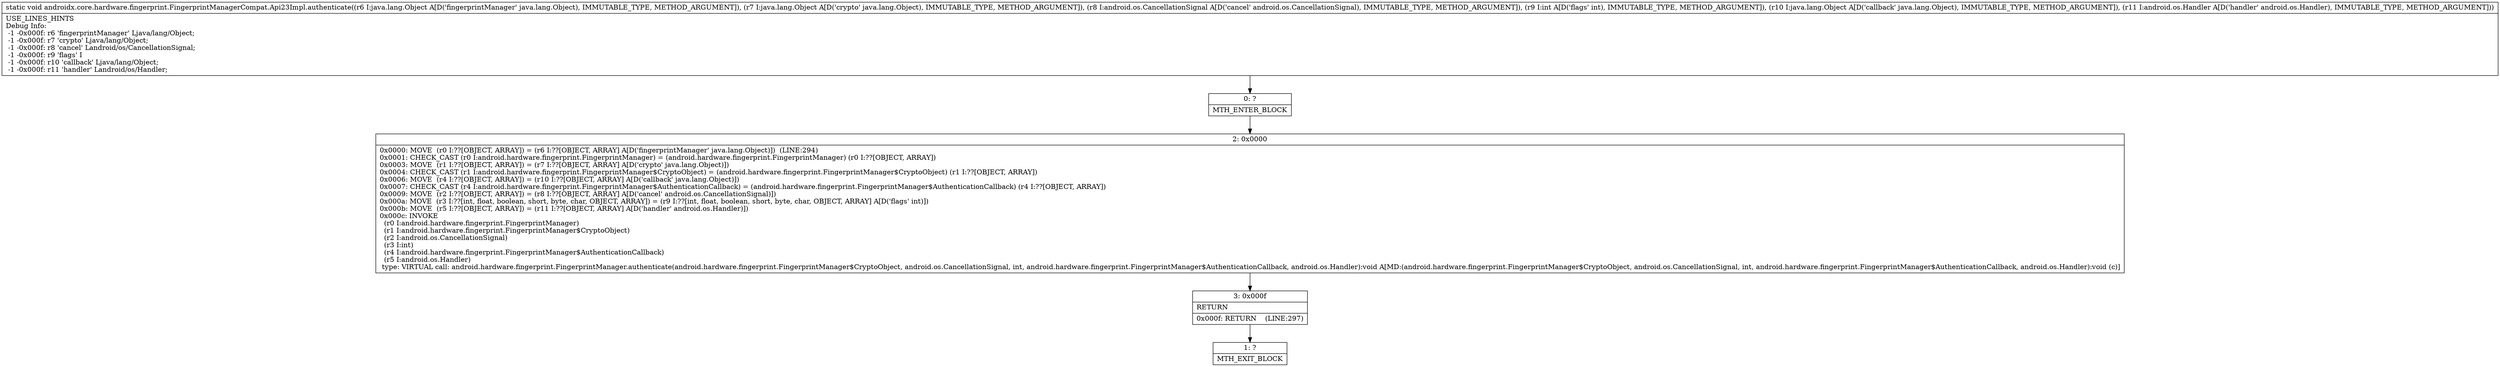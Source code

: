 digraph "CFG forandroidx.core.hardware.fingerprint.FingerprintManagerCompat.Api23Impl.authenticate(Ljava\/lang\/Object;Ljava\/lang\/Object;Landroid\/os\/CancellationSignal;ILjava\/lang\/Object;Landroid\/os\/Handler;)V" {
Node_0 [shape=record,label="{0\:\ ?|MTH_ENTER_BLOCK\l}"];
Node_2 [shape=record,label="{2\:\ 0x0000|0x0000: MOVE  (r0 I:??[OBJECT, ARRAY]) = (r6 I:??[OBJECT, ARRAY] A[D('fingerprintManager' java.lang.Object)])  (LINE:294)\l0x0001: CHECK_CAST (r0 I:android.hardware.fingerprint.FingerprintManager) = (android.hardware.fingerprint.FingerprintManager) (r0 I:??[OBJECT, ARRAY]) \l0x0003: MOVE  (r1 I:??[OBJECT, ARRAY]) = (r7 I:??[OBJECT, ARRAY] A[D('crypto' java.lang.Object)]) \l0x0004: CHECK_CAST (r1 I:android.hardware.fingerprint.FingerprintManager$CryptoObject) = (android.hardware.fingerprint.FingerprintManager$CryptoObject) (r1 I:??[OBJECT, ARRAY]) \l0x0006: MOVE  (r4 I:??[OBJECT, ARRAY]) = (r10 I:??[OBJECT, ARRAY] A[D('callback' java.lang.Object)]) \l0x0007: CHECK_CAST (r4 I:android.hardware.fingerprint.FingerprintManager$AuthenticationCallback) = (android.hardware.fingerprint.FingerprintManager$AuthenticationCallback) (r4 I:??[OBJECT, ARRAY]) \l0x0009: MOVE  (r2 I:??[OBJECT, ARRAY]) = (r8 I:??[OBJECT, ARRAY] A[D('cancel' android.os.CancellationSignal)]) \l0x000a: MOVE  (r3 I:??[int, float, boolean, short, byte, char, OBJECT, ARRAY]) = (r9 I:??[int, float, boolean, short, byte, char, OBJECT, ARRAY] A[D('flags' int)]) \l0x000b: MOVE  (r5 I:??[OBJECT, ARRAY]) = (r11 I:??[OBJECT, ARRAY] A[D('handler' android.os.Handler)]) \l0x000c: INVOKE  \l  (r0 I:android.hardware.fingerprint.FingerprintManager)\l  (r1 I:android.hardware.fingerprint.FingerprintManager$CryptoObject)\l  (r2 I:android.os.CancellationSignal)\l  (r3 I:int)\l  (r4 I:android.hardware.fingerprint.FingerprintManager$AuthenticationCallback)\l  (r5 I:android.os.Handler)\l type: VIRTUAL call: android.hardware.fingerprint.FingerprintManager.authenticate(android.hardware.fingerprint.FingerprintManager$CryptoObject, android.os.CancellationSignal, int, android.hardware.fingerprint.FingerprintManager$AuthenticationCallback, android.os.Handler):void A[MD:(android.hardware.fingerprint.FingerprintManager$CryptoObject, android.os.CancellationSignal, int, android.hardware.fingerprint.FingerprintManager$AuthenticationCallback, android.os.Handler):void (c)]\l}"];
Node_3 [shape=record,label="{3\:\ 0x000f|RETURN\l|0x000f: RETURN    (LINE:297)\l}"];
Node_1 [shape=record,label="{1\:\ ?|MTH_EXIT_BLOCK\l}"];
MethodNode[shape=record,label="{static void androidx.core.hardware.fingerprint.FingerprintManagerCompat.Api23Impl.authenticate((r6 I:java.lang.Object A[D('fingerprintManager' java.lang.Object), IMMUTABLE_TYPE, METHOD_ARGUMENT]), (r7 I:java.lang.Object A[D('crypto' java.lang.Object), IMMUTABLE_TYPE, METHOD_ARGUMENT]), (r8 I:android.os.CancellationSignal A[D('cancel' android.os.CancellationSignal), IMMUTABLE_TYPE, METHOD_ARGUMENT]), (r9 I:int A[D('flags' int), IMMUTABLE_TYPE, METHOD_ARGUMENT]), (r10 I:java.lang.Object A[D('callback' java.lang.Object), IMMUTABLE_TYPE, METHOD_ARGUMENT]), (r11 I:android.os.Handler A[D('handler' android.os.Handler), IMMUTABLE_TYPE, METHOD_ARGUMENT]))  | USE_LINES_HINTS\lDebug Info:\l  \-1 \-0x000f: r6 'fingerprintManager' Ljava\/lang\/Object;\l  \-1 \-0x000f: r7 'crypto' Ljava\/lang\/Object;\l  \-1 \-0x000f: r8 'cancel' Landroid\/os\/CancellationSignal;\l  \-1 \-0x000f: r9 'flags' I\l  \-1 \-0x000f: r10 'callback' Ljava\/lang\/Object;\l  \-1 \-0x000f: r11 'handler' Landroid\/os\/Handler;\l}"];
MethodNode -> Node_0;Node_0 -> Node_2;
Node_2 -> Node_3;
Node_3 -> Node_1;
}

